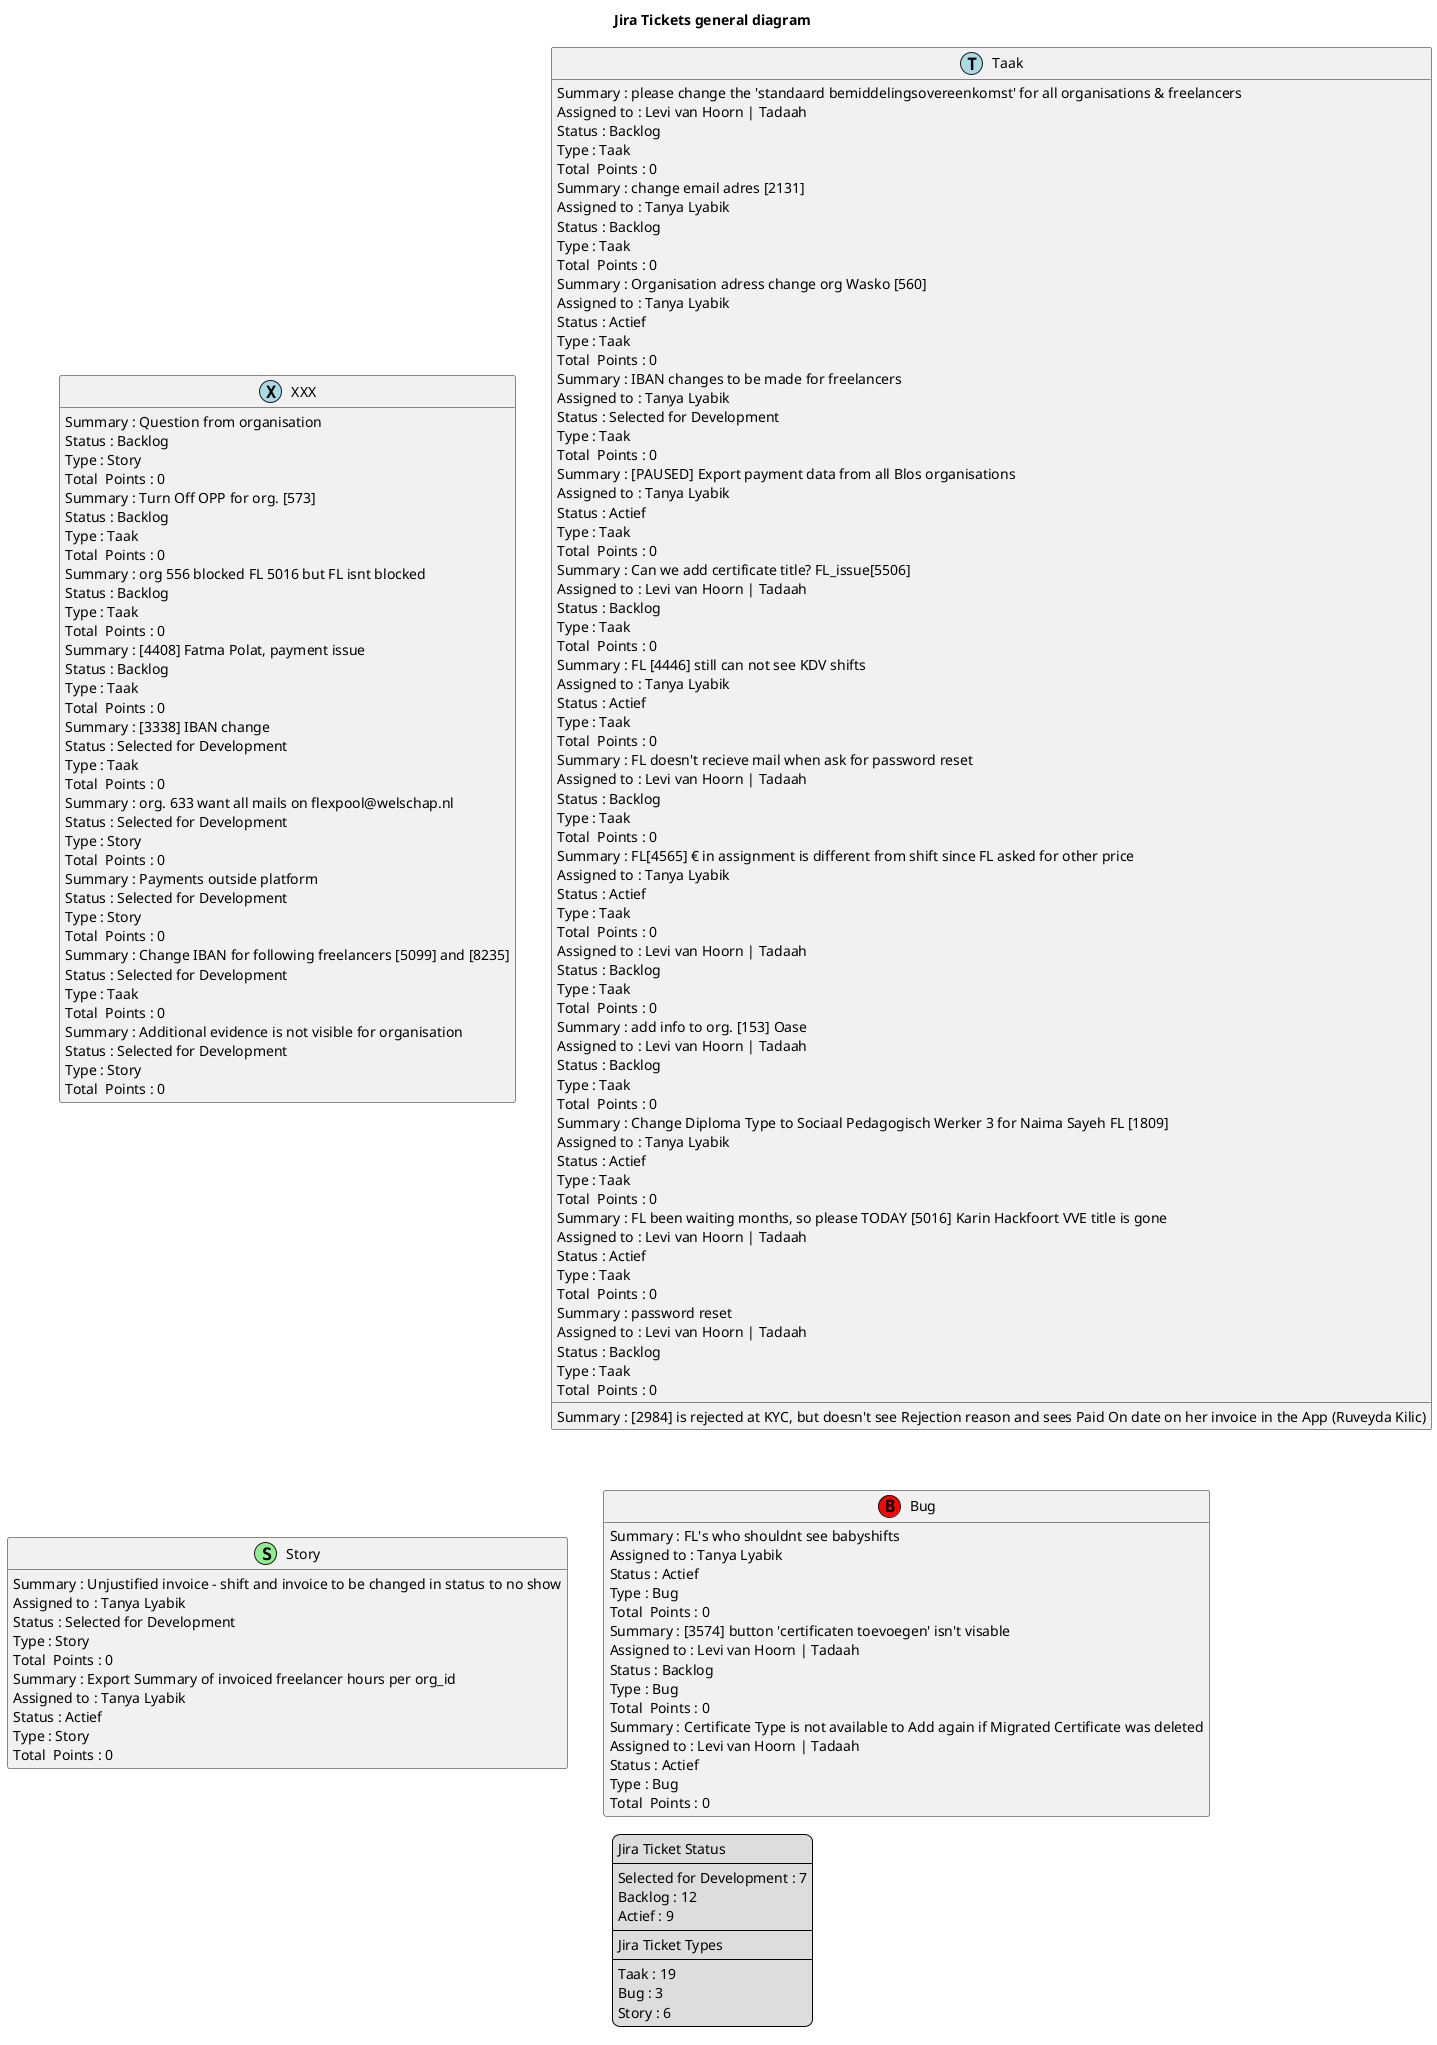 @startuml
'https://plantuml.com/class-diagram

' GENERATE CLASS DIAGRAM ===========
' Generated at    : Thu Feb 13 13:30:50 CET 2025

title Jira Tickets general diagram
hide empty members

legend
Jira Ticket Status
----
Selected for Development : 7
Backlog : 12
Actief : 9
----
Jira Ticket Types
----
Taak : 19
Bug : 3
Story : 6
end legend


' Jira Tickets =======
class "XXX" << (X,lightblue) >> {
 Summary : Question from organisation
 Status : Backlog
 Type : Story
Total  Points : 0
}

class "Taak" << (T,lightblue) >> {
 Summary : please change the 'standaard bemiddelingsovereenkomst' for all organisations & freelancers
 Assigned to : Levi van Hoorn | Tadaah
 Status : Backlog
 Type : Taak
Total  Points : 0
}

class "Taak" << (T,lightblue) >> {
 Summary : change email adres [2131]
 Assigned to : Tanya Lyabik
 Status : Backlog
 Type : Taak
Total  Points : 0
}

class "Taak" << (T,lightblue) >> {
 Summary : Organisation adress change org Wasko [560]
 Assigned to : Tanya Lyabik
 Status : Actief
 Type : Taak
Total  Points : 0
}

class "XXX" << (X,lightblue) >> {
 Summary : Turn Off OPP for org. [573]
 Status : Backlog
 Type : Taak
Total  Points : 0
}

class "XXX" << (X,lightblue) >> {
 Summary : org 556 blocked FL 5016 but FL isnt blocked
 Status : Backlog
 Type : Taak
Total  Points : 0
}

class "Taak" << (T,lightblue) >> {
 Summary : IBAN changes to be made for freelancers
 Assigned to : Tanya Lyabik
 Status : Selected for Development
 Type : Taak
Total  Points : 0
}

class "XXX" << (X,lightblue) >> {
 Summary : [4408] Fatma Polat, payment issue
 Status : Backlog
 Type : Taak
Total  Points : 0
}

class "Story" << (S,lightgreen) >> {
 Summary : Unjustified invoice - shift and invoice to be changed in status to no show
 Assigned to : Tanya Lyabik
 Status : Selected for Development
 Type : Story
Total  Points : 0
}

class "Bug" << (B,red) >> {
 Summary : FL's who shouldnt see babyshifts
 Assigned to : Tanya Lyabik
 Status : Actief
 Type : Bug
Total  Points : 0
}

class "Taak" << (T,lightblue) >> {
 Summary : [PAUSED] Export payment data from all Blos organisations
 Assigned to : Tanya Lyabik
 Status : Actief
 Type : Taak
Total  Points : 0
}

class "XXX" << (X,lightblue) >> {
 Summary : [3338] IBAN change
 Status : Selected for Development
 Type : Taak
Total  Points : 0
}

class "XXX" << (X,lightblue) >> {
 Summary : org. 633 want all mails on flexpool@welschap.nl 
 Status : Selected for Development
 Type : Story
Total  Points : 0
}

class "XXX" << (X,lightblue) >> {
 Summary : Payments outside platform
 Status : Selected for Development
 Type : Story
Total  Points : 0
}

class "Taak" << (T,lightblue) >> {
 Summary : Can we add certificate title? FL_issue[5506]
 Assigned to : Levi van Hoorn | Tadaah
 Status : Backlog
 Type : Taak
Total  Points : 0
}

class "Taak" << (T,lightblue) >> {
 Summary : FL [4446] still can not see KDV shifts
 Assigned to : Tanya Lyabik
 Status : Actief
 Type : Taak
Total  Points : 0
}

class "Taak" << (T,lightblue) >> {
 Summary : FL doesn't recieve mail when ask for password reset
 Assigned to : Levi van Hoorn | Tadaah
 Status : Backlog
 Type : Taak
Total  Points : 0
}

class "Taak" << (T,lightblue) >> {
 Summary : FL[4565] € in assignment is different from shift since FL asked for other price
 Assigned to : Tanya Lyabik
 Status : Actief
 Type : Taak
Total  Points : 0
}

class "Taak" << (T,lightblue) >> {
 Summary : [2984] is rejected at KYC, but doesn't see Rejection reason and sees Paid On date on her invoice in the App (Ruveyda Kilic)
 Assigned to : Levi van Hoorn | Tadaah
 Status : Backlog
 Type : Taak
Total  Points : 0
}

class "Taak" << (T,lightblue) >> {
 Summary : add info to org. [153] Oase
 Assigned to : Levi van Hoorn | Tadaah
 Status : Backlog
 Type : Taak
Total  Points : 0
}

class "Bug" << (B,red) >> {
 Summary : [3574] button 'certificaten toevoegen' isn't visable
 Assigned to : Levi van Hoorn | Tadaah
 Status : Backlog
 Type : Bug
Total  Points : 0
}

class "Taak" << (T,lightblue) >> {
 Summary : Change Diploma Type to Sociaal Pedagogisch Werker 3 for Naima Sayeh FL [1809] 
 Assigned to : Tanya Lyabik
 Status : Actief
 Type : Taak
Total  Points : 0
}

class "Bug" << (B,red) >> {
 Summary : Certificate Type is not available to Add again if Migrated Certificate was deleted
 Assigned to : Levi van Hoorn | Tadaah
 Status : Actief
 Type : Bug
Total  Points : 0
}

class "Taak" << (T,lightblue) >> {
 Summary : FL been waiting months, so please TODAY [5016] Karin Hackfoort VVE title is gone
 Assigned to : Levi van Hoorn | Tadaah
 Status : Actief
 Type : Taak
Total  Points : 0
}

class "Story" << (S,lightgreen) >> {
 Summary : Export Summary of invoiced freelancer hours per org_id
 Assigned to : Tanya Lyabik
 Status : Actief
 Type : Story
Total  Points : 0
}

class "XXX" << (X,lightblue) >> {
 Summary : Change IBAN for following freelancers [5099] and [8235]
 Status : Selected for Development
 Type : Taak
Total  Points : 0
}

class "XXX" << (X,lightblue) >> {
 Summary : Additional evidence is not visible for organisation
 Status : Selected for Development
 Type : Story
Total  Points : 0
}

class "Taak" << (T,lightblue) >> {
 Summary : password reset
 Assigned to : Levi van Hoorn | Tadaah
 Status : Backlog
 Type : Taak
Total  Points : 0
}



' Parents =======


' Links =======


@enduml
